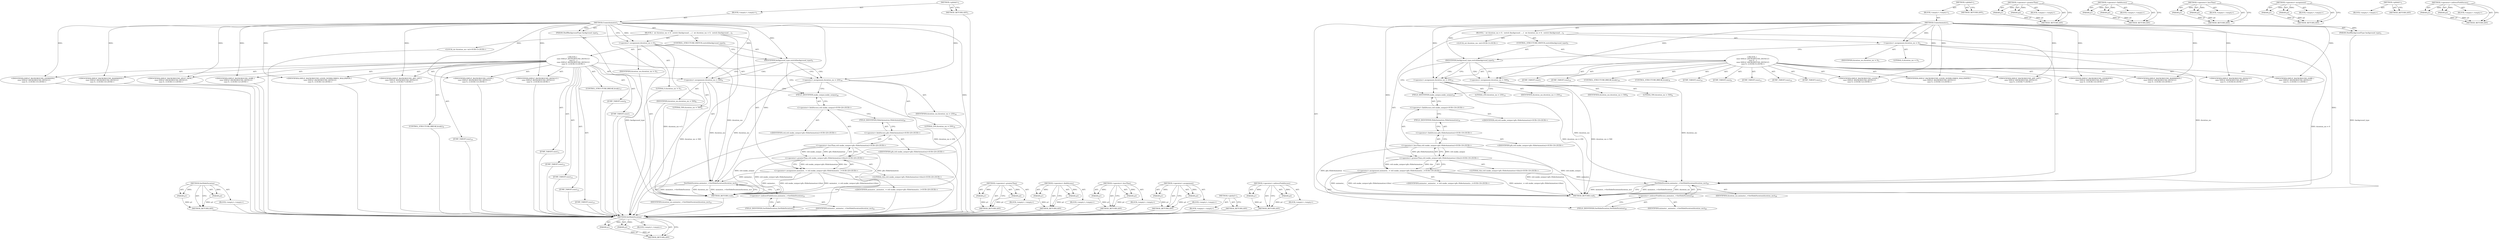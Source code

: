 digraph "&lt;operator&gt;.indirectFieldAccess" {
vulnerable_97 [label=<(METHOD,SetSlideDuration)>];
vulnerable_98 [label=<(PARAM,p1)>];
vulnerable_99 [label=<(PARAM,p2)>];
vulnerable_100 [label=<(BLOCK,&lt;empty&gt;,&lt;empty&gt;)>];
vulnerable_101 [label=<(METHOD_RETURN,ANY)>];
vulnerable_6 [label=<(METHOD,&lt;global&gt;)<SUB>1</SUB>>];
vulnerable_7 [label=<(BLOCK,&lt;empty&gt;,&lt;empty&gt;)<SUB>1</SUB>>];
vulnerable_8 [label=<(METHOD,CreateAnimator)<SUB>1</SUB>>];
vulnerable_9 [label=<(PARAM,ShelfBackgroundType background_type)<SUB>2</SUB>>];
vulnerable_10 [label=<(BLOCK,{
  int duration_ms = 0;

  switch (background_...,{
  int duration_ms = 0;

  switch (background_...)<SUB>2</SUB>>];
vulnerable_11 [label="<(LOCAL,int duration_ms: int)<SUB>3</SUB>>"];
vulnerable_12 [label=<(&lt;operator&gt;.assignment,duration_ms = 0)<SUB>3</SUB>>];
vulnerable_13 [label=<(IDENTIFIER,duration_ms,duration_ms = 0)<SUB>3</SUB>>];
vulnerable_14 [label=<(LITERAL,0,duration_ms = 0)<SUB>3</SUB>>];
vulnerable_15 [label=<(CONTROL_STRUCTURE,SWITCH,switch(background_type))<SUB>5</SUB>>];
vulnerable_16 [label=<(IDENTIFIER,background_type,switch(background_type))<SUB>5</SUB>>];
vulnerable_17 [label="<(BLOCK,{
    case SHELF_BACKGROUND_DEFAULT:
    case S...,{
    case SHELF_BACKGROUND_DEFAULT:
    case S...)<SUB>5</SUB>>"];
vulnerable_18 [label=<(JUMP_TARGET,case)<SUB>6</SUB>>];
vulnerable_19 [label="<(IDENTIFIER,SHELF_BACKGROUND_DEFAULT,{
    case SHELF_BACKGROUND_DEFAULT:
    case S...)<SUB>6</SUB>>"];
vulnerable_20 [label=<(JUMP_TARGET,case)<SUB>7</SUB>>];
vulnerable_21 [label="<(IDENTIFIER,SHELF_BACKGROUND_APP_LIST,{
    case SHELF_BACKGROUND_DEFAULT:
    case S...)<SUB>7</SUB>>"];
vulnerable_22 [label=<(&lt;operator&gt;.assignment,duration_ms = 500)<SUB>8</SUB>>];
vulnerable_23 [label=<(IDENTIFIER,duration_ms,duration_ms = 500)<SUB>8</SUB>>];
vulnerable_24 [label=<(LITERAL,500,duration_ms = 500)<SUB>8</SUB>>];
vulnerable_25 [label=<(CONTROL_STRUCTURE,BREAK,break;)<SUB>9</SUB>>];
vulnerable_26 [label=<(JUMP_TARGET,case)<SUB>10</SUB>>];
vulnerable_27 [label="<(IDENTIFIER,SHELF_BACKGROUND_MAXIMIZED,{
    case SHELF_BACKGROUND_DEFAULT:
    case S...)<SUB>10</SUB>>"];
vulnerable_28 [label=<(JUMP_TARGET,case)<SUB>11</SUB>>];
vulnerable_29 [label="<(IDENTIFIER,SHELF_BACKGROUND_SPLIT_VIEW,{
    case SHELF_BACKGROUND_DEFAULT:
    case S...)<SUB>11</SUB>>"];
vulnerable_30 [label=<(JUMP_TARGET,case)<SUB>12</SUB>>];
vulnerable_31 [label="<(IDENTIFIER,SHELF_BACKGROUND_OOBE,{
    case SHELF_BACKGROUND_DEFAULT:
    case S...)<SUB>12</SUB>>"];
vulnerable_32 [label=<(JUMP_TARGET,case)<SUB>13</SUB>>];
vulnerable_33 [label="<(IDENTIFIER,SHELF_BACKGROUND_LOGIN,{
    case SHELF_BACKGROUND_DEFAULT:
    case S...)<SUB>13</SUB>>"];
vulnerable_34 [label=<(JUMP_TARGET,case)<SUB>14</SUB>>];
vulnerable_35 [label="<(IDENTIFIER,SHELF_BACKGROUND_LOGIN_NONBLURRED_WALLPAPER,{
    case SHELF_BACKGROUND_DEFAULT:
    case S...)<SUB>14</SUB>>"];
vulnerable_36 [label=<(JUMP_TARGET,case)<SUB>15</SUB>>];
vulnerable_37 [label="<(IDENTIFIER,SHELF_BACKGROUND_OVERVIEW,{
    case SHELF_BACKGROUND_DEFAULT:
    case S...)<SUB>15</SUB>>"];
vulnerable_38 [label=<(&lt;operator&gt;.assignment,duration_ms = 250)<SUB>16</SUB>>];
vulnerable_39 [label=<(IDENTIFIER,duration_ms,duration_ms = 250)<SUB>16</SUB>>];
vulnerable_40 [label=<(LITERAL,250,duration_ms = 250)<SUB>16</SUB>>];
vulnerable_41 [label=<(CONTROL_STRUCTURE,BREAK,break;)<SUB>17</SUB>>];
vulnerable_42 [label="<(&lt;operator&gt;.assignment,animator_ = std::make_unique&lt;gfx::SlideAnimatio...)<SUB>20</SUB>>"];
vulnerable_43 [label="<(IDENTIFIER,animator_,animator_ = std::make_unique&lt;gfx::SlideAnimatio...)<SUB>20</SUB>>"];
vulnerable_44 [label="<(&lt;operator&gt;.greaterThan,std::make_unique&lt;gfx::SlideAnimation&gt;(this))<SUB>20</SUB>>"];
vulnerable_45 [label="<(&lt;operator&gt;.lessThan,std::make_unique&lt;gfx::SlideAnimation)<SUB>20</SUB>>"];
vulnerable_46 [label="<(&lt;operator&gt;.fieldAccess,std::make_unique)<SUB>20</SUB>>"];
vulnerable_47 [label="<(IDENTIFIER,std,std::make_unique&lt;gfx::SlideAnimation)<SUB>20</SUB>>"];
vulnerable_48 [label=<(FIELD_IDENTIFIER,make_unique,make_unique)<SUB>20</SUB>>];
vulnerable_49 [label="<(&lt;operator&gt;.fieldAccess,gfx::SlideAnimation)<SUB>20</SUB>>"];
vulnerable_50 [label="<(IDENTIFIER,gfx,std::make_unique&lt;gfx::SlideAnimation)<SUB>20</SUB>>"];
vulnerable_51 [label=<(FIELD_IDENTIFIER,SlideAnimation,SlideAnimation)<SUB>20</SUB>>];
vulnerable_52 [label="<(LITERAL,this,std::make_unique&lt;gfx::SlideAnimation&gt;(this))<SUB>20</SUB>>"];
vulnerable_53 [label=<(SetSlideDuration,animator_-&gt;SetSlideDuration(duration_ms))<SUB>21</SUB>>];
vulnerable_54 [label=<(&lt;operator&gt;.indirectFieldAccess,animator_-&gt;SetSlideDuration)<SUB>21</SUB>>];
vulnerable_55 [label=<(IDENTIFIER,animator_,animator_-&gt;SetSlideDuration(duration_ms))<SUB>21</SUB>>];
vulnerable_56 [label=<(FIELD_IDENTIFIER,SetSlideDuration,SetSlideDuration)<SUB>21</SUB>>];
vulnerable_57 [label=<(IDENTIFIER,duration_ms,animator_-&gt;SetSlideDuration(duration_ms))<SUB>21</SUB>>];
vulnerable_58 [label=<(METHOD_RETURN,void)<SUB>1</SUB>>];
vulnerable_60 [label=<(METHOD_RETURN,ANY)<SUB>1</SUB>>];
vulnerable_82 [label=<(METHOD,&lt;operator&gt;.greaterThan)>];
vulnerable_83 [label=<(PARAM,p1)>];
vulnerable_84 [label=<(PARAM,p2)>];
vulnerable_85 [label=<(BLOCK,&lt;empty&gt;,&lt;empty&gt;)>];
vulnerable_86 [label=<(METHOD_RETURN,ANY)>];
vulnerable_92 [label=<(METHOD,&lt;operator&gt;.fieldAccess)>];
vulnerable_93 [label=<(PARAM,p1)>];
vulnerable_94 [label=<(PARAM,p2)>];
vulnerable_95 [label=<(BLOCK,&lt;empty&gt;,&lt;empty&gt;)>];
vulnerable_96 [label=<(METHOD_RETURN,ANY)>];
vulnerable_87 [label=<(METHOD,&lt;operator&gt;.lessThan)>];
vulnerable_88 [label=<(PARAM,p1)>];
vulnerable_89 [label=<(PARAM,p2)>];
vulnerable_90 [label=<(BLOCK,&lt;empty&gt;,&lt;empty&gt;)>];
vulnerable_91 [label=<(METHOD_RETURN,ANY)>];
vulnerable_77 [label=<(METHOD,&lt;operator&gt;.assignment)>];
vulnerable_78 [label=<(PARAM,p1)>];
vulnerable_79 [label=<(PARAM,p2)>];
vulnerable_80 [label=<(BLOCK,&lt;empty&gt;,&lt;empty&gt;)>];
vulnerable_81 [label=<(METHOD_RETURN,ANY)>];
vulnerable_71 [label=<(METHOD,&lt;global&gt;)<SUB>1</SUB>>];
vulnerable_72 [label=<(BLOCK,&lt;empty&gt;,&lt;empty&gt;)>];
vulnerable_73 [label=<(METHOD_RETURN,ANY)>];
vulnerable_102 [label=<(METHOD,&lt;operator&gt;.indirectFieldAccess)>];
vulnerable_103 [label=<(PARAM,p1)>];
vulnerable_104 [label=<(PARAM,p2)>];
vulnerable_105 [label=<(BLOCK,&lt;empty&gt;,&lt;empty&gt;)>];
vulnerable_106 [label=<(METHOD_RETURN,ANY)>];
fixed_95 [label=<(METHOD,SetSlideDuration)>];
fixed_96 [label=<(PARAM,p1)>];
fixed_97 [label=<(PARAM,p2)>];
fixed_98 [label=<(BLOCK,&lt;empty&gt;,&lt;empty&gt;)>];
fixed_99 [label=<(METHOD_RETURN,ANY)>];
fixed_6 [label=<(METHOD,&lt;global&gt;)<SUB>1</SUB>>];
fixed_7 [label=<(BLOCK,&lt;empty&gt;,&lt;empty&gt;)<SUB>1</SUB>>];
fixed_8 [label=<(METHOD,CreateAnimator)<SUB>1</SUB>>];
fixed_9 [label=<(PARAM,ShelfBackgroundType background_type)<SUB>2</SUB>>];
fixed_10 [label=<(BLOCK,{
  int duration_ms = 0;

  switch (background_...,{
  int duration_ms = 0;

  switch (background_...)<SUB>2</SUB>>];
fixed_11 [label="<(LOCAL,int duration_ms: int)<SUB>3</SUB>>"];
fixed_12 [label=<(&lt;operator&gt;.assignment,duration_ms = 0)<SUB>3</SUB>>];
fixed_13 [label=<(IDENTIFIER,duration_ms,duration_ms = 0)<SUB>3</SUB>>];
fixed_14 [label=<(LITERAL,0,duration_ms = 0)<SUB>3</SUB>>];
fixed_15 [label=<(CONTROL_STRUCTURE,SWITCH,switch(background_type))<SUB>5</SUB>>];
fixed_16 [label=<(IDENTIFIER,background_type,switch(background_type))<SUB>5</SUB>>];
fixed_17 [label="<(BLOCK,{
    case SHELF_BACKGROUND_DEFAULT:
    case S...,{
    case SHELF_BACKGROUND_DEFAULT:
    case S...)<SUB>5</SUB>>"];
fixed_18 [label=<(JUMP_TARGET,case)<SUB>6</SUB>>];
fixed_19 [label="<(IDENTIFIER,SHELF_BACKGROUND_DEFAULT,{
    case SHELF_BACKGROUND_DEFAULT:
    case S...)<SUB>6</SUB>>"];
fixed_20 [label=<(JUMP_TARGET,case)<SUB>7</SUB>>];
fixed_21 [label="<(IDENTIFIER,SHELF_BACKGROUND_APP_LIST,{
    case SHELF_BACKGROUND_DEFAULT:
    case S...)<SUB>7</SUB>>"];
fixed_22 [label=<(&lt;operator&gt;.assignment,duration_ms = 500)<SUB>8</SUB>>];
fixed_23 [label=<(IDENTIFIER,duration_ms,duration_ms = 500)<SUB>8</SUB>>];
fixed_24 [label=<(LITERAL,500,duration_ms = 500)<SUB>8</SUB>>];
fixed_25 [label=<(CONTROL_STRUCTURE,BREAK,break;)<SUB>9</SUB>>];
fixed_26 [label=<(JUMP_TARGET,case)<SUB>10</SUB>>];
fixed_27 [label="<(IDENTIFIER,SHELF_BACKGROUND_MAXIMIZED,{
    case SHELF_BACKGROUND_DEFAULT:
    case S...)<SUB>10</SUB>>"];
fixed_28 [label=<(JUMP_TARGET,case)<SUB>11</SUB>>];
fixed_29 [label="<(IDENTIFIER,SHELF_BACKGROUND_OOBE,{
    case SHELF_BACKGROUND_DEFAULT:
    case S...)<SUB>11</SUB>>"];
fixed_30 [label=<(JUMP_TARGET,case)<SUB>12</SUB>>];
fixed_31 [label="<(IDENTIFIER,SHELF_BACKGROUND_LOGIN,{
    case SHELF_BACKGROUND_DEFAULT:
    case S...)<SUB>12</SUB>>"];
fixed_32 [label=<(JUMP_TARGET,case)<SUB>13</SUB>>];
fixed_33 [label="<(IDENTIFIER,SHELF_BACKGROUND_LOGIN_NONBLURRED_WALLPAPER,{
    case SHELF_BACKGROUND_DEFAULT:
    case S...)<SUB>13</SUB>>"];
fixed_34 [label=<(JUMP_TARGET,case)<SUB>14</SUB>>];
fixed_35 [label="<(IDENTIFIER,SHELF_BACKGROUND_OVERVIEW,{
    case SHELF_BACKGROUND_DEFAULT:
    case S...)<SUB>14</SUB>>"];
fixed_36 [label=<(&lt;operator&gt;.assignment,duration_ms = 250)<SUB>15</SUB>>];
fixed_37 [label=<(IDENTIFIER,duration_ms,duration_ms = 250)<SUB>15</SUB>>];
fixed_38 [label=<(LITERAL,250,duration_ms = 250)<SUB>15</SUB>>];
fixed_39 [label=<(CONTROL_STRUCTURE,BREAK,break;)<SUB>16</SUB>>];
fixed_40 [label="<(&lt;operator&gt;.assignment,animator_ = std::make_unique&lt;gfx::SlideAnimatio...)<SUB>19</SUB>>"];
fixed_41 [label="<(IDENTIFIER,animator_,animator_ = std::make_unique&lt;gfx::SlideAnimatio...)<SUB>19</SUB>>"];
fixed_42 [label="<(&lt;operator&gt;.greaterThan,std::make_unique&lt;gfx::SlideAnimation&gt;(this))<SUB>19</SUB>>"];
fixed_43 [label="<(&lt;operator&gt;.lessThan,std::make_unique&lt;gfx::SlideAnimation)<SUB>19</SUB>>"];
fixed_44 [label="<(&lt;operator&gt;.fieldAccess,std::make_unique)<SUB>19</SUB>>"];
fixed_45 [label="<(IDENTIFIER,std,std::make_unique&lt;gfx::SlideAnimation)<SUB>19</SUB>>"];
fixed_46 [label=<(FIELD_IDENTIFIER,make_unique,make_unique)<SUB>19</SUB>>];
fixed_47 [label="<(&lt;operator&gt;.fieldAccess,gfx::SlideAnimation)<SUB>19</SUB>>"];
fixed_48 [label="<(IDENTIFIER,gfx,std::make_unique&lt;gfx::SlideAnimation)<SUB>19</SUB>>"];
fixed_49 [label=<(FIELD_IDENTIFIER,SlideAnimation,SlideAnimation)<SUB>19</SUB>>];
fixed_50 [label="<(LITERAL,this,std::make_unique&lt;gfx::SlideAnimation&gt;(this))<SUB>19</SUB>>"];
fixed_51 [label=<(SetSlideDuration,animator_-&gt;SetSlideDuration(duration_ms))<SUB>20</SUB>>];
fixed_52 [label=<(&lt;operator&gt;.indirectFieldAccess,animator_-&gt;SetSlideDuration)<SUB>20</SUB>>];
fixed_53 [label=<(IDENTIFIER,animator_,animator_-&gt;SetSlideDuration(duration_ms))<SUB>20</SUB>>];
fixed_54 [label=<(FIELD_IDENTIFIER,SetSlideDuration,SetSlideDuration)<SUB>20</SUB>>];
fixed_55 [label=<(IDENTIFIER,duration_ms,animator_-&gt;SetSlideDuration(duration_ms))<SUB>20</SUB>>];
fixed_56 [label=<(METHOD_RETURN,void)<SUB>1</SUB>>];
fixed_58 [label=<(METHOD_RETURN,ANY)<SUB>1</SUB>>];
fixed_80 [label=<(METHOD,&lt;operator&gt;.greaterThan)>];
fixed_81 [label=<(PARAM,p1)>];
fixed_82 [label=<(PARAM,p2)>];
fixed_83 [label=<(BLOCK,&lt;empty&gt;,&lt;empty&gt;)>];
fixed_84 [label=<(METHOD_RETURN,ANY)>];
fixed_90 [label=<(METHOD,&lt;operator&gt;.fieldAccess)>];
fixed_91 [label=<(PARAM,p1)>];
fixed_92 [label=<(PARAM,p2)>];
fixed_93 [label=<(BLOCK,&lt;empty&gt;,&lt;empty&gt;)>];
fixed_94 [label=<(METHOD_RETURN,ANY)>];
fixed_85 [label=<(METHOD,&lt;operator&gt;.lessThan)>];
fixed_86 [label=<(PARAM,p1)>];
fixed_87 [label=<(PARAM,p2)>];
fixed_88 [label=<(BLOCK,&lt;empty&gt;,&lt;empty&gt;)>];
fixed_89 [label=<(METHOD_RETURN,ANY)>];
fixed_75 [label=<(METHOD,&lt;operator&gt;.assignment)>];
fixed_76 [label=<(PARAM,p1)>];
fixed_77 [label=<(PARAM,p2)>];
fixed_78 [label=<(BLOCK,&lt;empty&gt;,&lt;empty&gt;)>];
fixed_79 [label=<(METHOD_RETURN,ANY)>];
fixed_69 [label=<(METHOD,&lt;global&gt;)<SUB>1</SUB>>];
fixed_70 [label=<(BLOCK,&lt;empty&gt;,&lt;empty&gt;)>];
fixed_71 [label=<(METHOD_RETURN,ANY)>];
fixed_100 [label=<(METHOD,&lt;operator&gt;.indirectFieldAccess)>];
fixed_101 [label=<(PARAM,p1)>];
fixed_102 [label=<(PARAM,p2)>];
fixed_103 [label=<(BLOCK,&lt;empty&gt;,&lt;empty&gt;)>];
fixed_104 [label=<(METHOD_RETURN,ANY)>];
vulnerable_97 -> vulnerable_98  [key=0, label="AST: "];
vulnerable_97 -> vulnerable_98  [key=1, label="DDG: "];
vulnerable_97 -> vulnerable_100  [key=0, label="AST: "];
vulnerable_97 -> vulnerable_99  [key=0, label="AST: "];
vulnerable_97 -> vulnerable_99  [key=1, label="DDG: "];
vulnerable_97 -> vulnerable_101  [key=0, label="AST: "];
vulnerable_97 -> vulnerable_101  [key=1, label="CFG: "];
vulnerable_98 -> vulnerable_101  [key=0, label="DDG: p1"];
vulnerable_99 -> vulnerable_101  [key=0, label="DDG: p2"];
vulnerable_100 -> fixed_95  [key=0];
vulnerable_101 -> fixed_95  [key=0];
vulnerable_6 -> vulnerable_7  [key=0, label="AST: "];
vulnerable_6 -> vulnerable_60  [key=0, label="AST: "];
vulnerable_6 -> vulnerable_60  [key=1, label="CFG: "];
vulnerable_7 -> vulnerable_8  [key=0, label="AST: "];
vulnerable_8 -> vulnerable_9  [key=0, label="AST: "];
vulnerable_8 -> vulnerable_9  [key=1, label="DDG: "];
vulnerable_8 -> vulnerable_10  [key=0, label="AST: "];
vulnerable_8 -> vulnerable_58  [key=0, label="AST: "];
vulnerable_8 -> vulnerable_12  [key=0, label="CFG: "];
vulnerable_8 -> vulnerable_12  [key=1, label="DDG: "];
vulnerable_8 -> vulnerable_16  [key=0, label="DDG: "];
vulnerable_8 -> vulnerable_53  [key=0, label="DDG: "];
vulnerable_8 -> vulnerable_19  [key=0, label="DDG: "];
vulnerable_8 -> vulnerable_21  [key=0, label="DDG: "];
vulnerable_8 -> vulnerable_22  [key=0, label="DDG: "];
vulnerable_8 -> vulnerable_27  [key=0, label="DDG: "];
vulnerable_8 -> vulnerable_29  [key=0, label="DDG: "];
vulnerable_8 -> vulnerable_31  [key=0, label="DDG: "];
vulnerable_8 -> vulnerable_33  [key=0, label="DDG: "];
vulnerable_8 -> vulnerable_35  [key=0, label="DDG: "];
vulnerable_8 -> vulnerable_37  [key=0, label="DDG: "];
vulnerable_8 -> vulnerable_38  [key=0, label="DDG: "];
vulnerable_8 -> vulnerable_44  [key=0, label="DDG: "];
vulnerable_9 -> vulnerable_58  [key=0, label="DDG: background_type"];
vulnerable_10 -> vulnerable_11  [key=0, label="AST: "];
vulnerable_10 -> vulnerable_12  [key=0, label="AST: "];
vulnerable_10 -> vulnerable_15  [key=0, label="AST: "];
vulnerable_10 -> vulnerable_42  [key=0, label="AST: "];
vulnerable_10 -> vulnerable_53  [key=0, label="AST: "];
vulnerable_11 -> fixed_95  [key=0];
vulnerable_12 -> vulnerable_13  [key=0, label="AST: "];
vulnerable_12 -> vulnerable_14  [key=0, label="AST: "];
vulnerable_12 -> vulnerable_16  [key=0, label="CFG: "];
vulnerable_12 -> vulnerable_58  [key=0, label="DDG: duration_ms = 0"];
vulnerable_12 -> vulnerable_53  [key=0, label="DDG: duration_ms"];
vulnerable_13 -> fixed_95  [key=0];
vulnerable_14 -> fixed_95  [key=0];
vulnerable_15 -> vulnerable_16  [key=0, label="AST: "];
vulnerable_15 -> vulnerable_17  [key=0, label="AST: "];
vulnerable_16 -> vulnerable_22  [key=0, label="CFG: "];
vulnerable_16 -> vulnerable_22  [key=1, label="CDG: "];
vulnerable_16 -> vulnerable_38  [key=0, label="CFG: "];
vulnerable_16 -> vulnerable_38  [key=1, label="CDG: "];
vulnerable_16 -> vulnerable_48  [key=0, label="CFG: "];
vulnerable_17 -> vulnerable_18  [key=0, label="AST: "];
vulnerable_17 -> vulnerable_19  [key=0, label="AST: "];
vulnerable_17 -> vulnerable_20  [key=0, label="AST: "];
vulnerable_17 -> vulnerable_21  [key=0, label="AST: "];
vulnerable_17 -> vulnerable_22  [key=0, label="AST: "];
vulnerable_17 -> vulnerable_25  [key=0, label="AST: "];
vulnerable_17 -> vulnerable_26  [key=0, label="AST: "];
vulnerable_17 -> vulnerable_27  [key=0, label="AST: "];
vulnerable_17 -> vulnerable_28  [key=0, label="AST: "];
vulnerable_17 -> vulnerable_29  [key=0, label="AST: "];
vulnerable_17 -> vulnerable_30  [key=0, label="AST: "];
vulnerable_17 -> vulnerable_31  [key=0, label="AST: "];
vulnerable_17 -> vulnerable_32  [key=0, label="AST: "];
vulnerable_17 -> vulnerable_33  [key=0, label="AST: "];
vulnerable_17 -> vulnerable_34  [key=0, label="AST: "];
vulnerable_17 -> vulnerable_35  [key=0, label="AST: "];
vulnerable_17 -> vulnerable_36  [key=0, label="AST: "];
vulnerable_17 -> vulnerable_37  [key=0, label="AST: "];
vulnerable_17 -> vulnerable_38  [key=0, label="AST: "];
vulnerable_17 -> vulnerable_41  [key=0, label="AST: "];
vulnerable_18 -> fixed_95  [key=0];
vulnerable_19 -> fixed_95  [key=0];
vulnerable_20 -> fixed_95  [key=0];
vulnerable_21 -> fixed_95  [key=0];
vulnerable_22 -> vulnerable_23  [key=0, label="AST: "];
vulnerable_22 -> vulnerable_24  [key=0, label="AST: "];
vulnerable_22 -> vulnerable_48  [key=0, label="CFG: "];
vulnerable_22 -> vulnerable_58  [key=0, label="DDG: duration_ms = 500"];
vulnerable_22 -> vulnerable_53  [key=0, label="DDG: duration_ms"];
vulnerable_23 -> fixed_95  [key=0];
vulnerable_24 -> fixed_95  [key=0];
vulnerable_25 -> fixed_95  [key=0];
vulnerable_26 -> fixed_95  [key=0];
vulnerable_27 -> fixed_95  [key=0];
vulnerable_28 -> fixed_95  [key=0];
vulnerable_29 -> fixed_95  [key=0];
vulnerable_30 -> fixed_95  [key=0];
vulnerable_31 -> fixed_95  [key=0];
vulnerable_32 -> fixed_95  [key=0];
vulnerable_33 -> fixed_95  [key=0];
vulnerable_34 -> fixed_95  [key=0];
vulnerable_35 -> fixed_95  [key=0];
vulnerable_36 -> fixed_95  [key=0];
vulnerable_37 -> fixed_95  [key=0];
vulnerable_38 -> vulnerable_39  [key=0, label="AST: "];
vulnerable_38 -> vulnerable_40  [key=0, label="AST: "];
vulnerable_38 -> vulnerable_48  [key=0, label="CFG: "];
vulnerable_38 -> vulnerable_58  [key=0, label="DDG: duration_ms = 250"];
vulnerable_38 -> vulnerable_53  [key=0, label="DDG: duration_ms"];
vulnerable_39 -> fixed_95  [key=0];
vulnerable_40 -> fixed_95  [key=0];
vulnerable_41 -> fixed_95  [key=0];
vulnerable_42 -> vulnerable_43  [key=0, label="AST: "];
vulnerable_42 -> vulnerable_44  [key=0, label="AST: "];
vulnerable_42 -> vulnerable_56  [key=0, label="CFG: "];
vulnerable_42 -> vulnerable_58  [key=0, label="DDG: animator_"];
vulnerable_42 -> vulnerable_58  [key=1, label="DDG: std::make_unique&lt;gfx::SlideAnimation&gt;(this)"];
vulnerable_42 -> vulnerable_58  [key=2, label="DDG: animator_ = std::make_unique&lt;gfx::SlideAnimation&gt;(this)"];
vulnerable_42 -> vulnerable_53  [key=0, label="DDG: animator_"];
vulnerable_43 -> fixed_95  [key=0];
vulnerable_44 -> vulnerable_45  [key=0, label="AST: "];
vulnerable_44 -> vulnerable_52  [key=0, label="AST: "];
vulnerable_44 -> vulnerable_42  [key=0, label="CFG: "];
vulnerable_44 -> vulnerable_42  [key=1, label="DDG: std::make_unique&lt;gfx::SlideAnimation"];
vulnerable_44 -> vulnerable_42  [key=2, label="DDG: this"];
vulnerable_44 -> vulnerable_58  [key=0, label="DDG: std::make_unique&lt;gfx::SlideAnimation"];
vulnerable_45 -> vulnerable_46  [key=0, label="AST: "];
vulnerable_45 -> vulnerable_49  [key=0, label="AST: "];
vulnerable_45 -> vulnerable_44  [key=0, label="CFG: "];
vulnerable_45 -> vulnerable_44  [key=1, label="DDG: std::make_unique"];
vulnerable_45 -> vulnerable_44  [key=2, label="DDG: gfx::SlideAnimation"];
vulnerable_45 -> vulnerable_58  [key=0, label="DDG: std::make_unique"];
vulnerable_45 -> vulnerable_58  [key=1, label="DDG: gfx::SlideAnimation"];
vulnerable_46 -> vulnerable_47  [key=0, label="AST: "];
vulnerable_46 -> vulnerable_48  [key=0, label="AST: "];
vulnerable_46 -> vulnerable_51  [key=0, label="CFG: "];
vulnerable_47 -> fixed_95  [key=0];
vulnerable_48 -> vulnerable_46  [key=0, label="CFG: "];
vulnerable_49 -> vulnerable_50  [key=0, label="AST: "];
vulnerable_49 -> vulnerable_51  [key=0, label="AST: "];
vulnerable_49 -> vulnerable_45  [key=0, label="CFG: "];
vulnerable_50 -> fixed_95  [key=0];
vulnerable_51 -> vulnerable_49  [key=0, label="CFG: "];
vulnerable_52 -> fixed_95  [key=0];
vulnerable_53 -> vulnerable_54  [key=0, label="AST: "];
vulnerable_53 -> vulnerable_57  [key=0, label="AST: "];
vulnerable_53 -> vulnerable_58  [key=0, label="CFG: "];
vulnerable_53 -> vulnerable_58  [key=1, label="DDG: animator_-&gt;SetSlideDuration"];
vulnerable_53 -> vulnerable_58  [key=2, label="DDG: duration_ms"];
vulnerable_53 -> vulnerable_58  [key=3, label="DDG: animator_-&gt;SetSlideDuration(duration_ms)"];
vulnerable_54 -> vulnerable_55  [key=0, label="AST: "];
vulnerable_54 -> vulnerable_56  [key=0, label="AST: "];
vulnerable_54 -> vulnerable_53  [key=0, label="CFG: "];
vulnerable_55 -> fixed_95  [key=0];
vulnerable_56 -> vulnerable_54  [key=0, label="CFG: "];
vulnerable_57 -> fixed_95  [key=0];
vulnerable_58 -> fixed_95  [key=0];
vulnerable_60 -> fixed_95  [key=0];
vulnerable_82 -> vulnerable_83  [key=0, label="AST: "];
vulnerable_82 -> vulnerable_83  [key=1, label="DDG: "];
vulnerable_82 -> vulnerable_85  [key=0, label="AST: "];
vulnerable_82 -> vulnerable_84  [key=0, label="AST: "];
vulnerable_82 -> vulnerable_84  [key=1, label="DDG: "];
vulnerable_82 -> vulnerable_86  [key=0, label="AST: "];
vulnerable_82 -> vulnerable_86  [key=1, label="CFG: "];
vulnerable_83 -> vulnerable_86  [key=0, label="DDG: p1"];
vulnerable_84 -> vulnerable_86  [key=0, label="DDG: p2"];
vulnerable_85 -> fixed_95  [key=0];
vulnerable_86 -> fixed_95  [key=0];
vulnerable_92 -> vulnerable_93  [key=0, label="AST: "];
vulnerable_92 -> vulnerable_93  [key=1, label="DDG: "];
vulnerable_92 -> vulnerable_95  [key=0, label="AST: "];
vulnerable_92 -> vulnerable_94  [key=0, label="AST: "];
vulnerable_92 -> vulnerable_94  [key=1, label="DDG: "];
vulnerable_92 -> vulnerable_96  [key=0, label="AST: "];
vulnerable_92 -> vulnerable_96  [key=1, label="CFG: "];
vulnerable_93 -> vulnerable_96  [key=0, label="DDG: p1"];
vulnerable_94 -> vulnerable_96  [key=0, label="DDG: p2"];
vulnerable_95 -> fixed_95  [key=0];
vulnerable_96 -> fixed_95  [key=0];
vulnerable_87 -> vulnerable_88  [key=0, label="AST: "];
vulnerable_87 -> vulnerable_88  [key=1, label="DDG: "];
vulnerable_87 -> vulnerable_90  [key=0, label="AST: "];
vulnerable_87 -> vulnerable_89  [key=0, label="AST: "];
vulnerable_87 -> vulnerable_89  [key=1, label="DDG: "];
vulnerable_87 -> vulnerable_91  [key=0, label="AST: "];
vulnerable_87 -> vulnerable_91  [key=1, label="CFG: "];
vulnerable_88 -> vulnerable_91  [key=0, label="DDG: p1"];
vulnerable_89 -> vulnerable_91  [key=0, label="DDG: p2"];
vulnerable_90 -> fixed_95  [key=0];
vulnerable_91 -> fixed_95  [key=0];
vulnerable_77 -> vulnerable_78  [key=0, label="AST: "];
vulnerable_77 -> vulnerable_78  [key=1, label="DDG: "];
vulnerable_77 -> vulnerable_80  [key=0, label="AST: "];
vulnerable_77 -> vulnerable_79  [key=0, label="AST: "];
vulnerable_77 -> vulnerable_79  [key=1, label="DDG: "];
vulnerable_77 -> vulnerable_81  [key=0, label="AST: "];
vulnerable_77 -> vulnerable_81  [key=1, label="CFG: "];
vulnerable_78 -> vulnerable_81  [key=0, label="DDG: p1"];
vulnerable_79 -> vulnerable_81  [key=0, label="DDG: p2"];
vulnerable_80 -> fixed_95  [key=0];
vulnerable_81 -> fixed_95  [key=0];
vulnerable_71 -> vulnerable_72  [key=0, label="AST: "];
vulnerable_71 -> vulnerable_73  [key=0, label="AST: "];
vulnerable_71 -> vulnerable_73  [key=1, label="CFG: "];
vulnerable_72 -> fixed_95  [key=0];
vulnerable_73 -> fixed_95  [key=0];
vulnerable_102 -> vulnerable_103  [key=0, label="AST: "];
vulnerable_102 -> vulnerable_103  [key=1, label="DDG: "];
vulnerable_102 -> vulnerable_105  [key=0, label="AST: "];
vulnerable_102 -> vulnerable_104  [key=0, label="AST: "];
vulnerable_102 -> vulnerable_104  [key=1, label="DDG: "];
vulnerable_102 -> vulnerable_106  [key=0, label="AST: "];
vulnerable_102 -> vulnerable_106  [key=1, label="CFG: "];
vulnerable_103 -> vulnerable_106  [key=0, label="DDG: p1"];
vulnerable_104 -> vulnerable_106  [key=0, label="DDG: p2"];
vulnerable_105 -> fixed_95  [key=0];
vulnerable_106 -> fixed_95  [key=0];
fixed_95 -> fixed_96  [key=0, label="AST: "];
fixed_95 -> fixed_96  [key=1, label="DDG: "];
fixed_95 -> fixed_98  [key=0, label="AST: "];
fixed_95 -> fixed_97  [key=0, label="AST: "];
fixed_95 -> fixed_97  [key=1, label="DDG: "];
fixed_95 -> fixed_99  [key=0, label="AST: "];
fixed_95 -> fixed_99  [key=1, label="CFG: "];
fixed_96 -> fixed_99  [key=0, label="DDG: p1"];
fixed_97 -> fixed_99  [key=0, label="DDG: p2"];
fixed_6 -> fixed_7  [key=0, label="AST: "];
fixed_6 -> fixed_58  [key=0, label="AST: "];
fixed_6 -> fixed_58  [key=1, label="CFG: "];
fixed_7 -> fixed_8  [key=0, label="AST: "];
fixed_8 -> fixed_9  [key=0, label="AST: "];
fixed_8 -> fixed_9  [key=1, label="DDG: "];
fixed_8 -> fixed_10  [key=0, label="AST: "];
fixed_8 -> fixed_56  [key=0, label="AST: "];
fixed_8 -> fixed_12  [key=0, label="CFG: "];
fixed_8 -> fixed_12  [key=1, label="DDG: "];
fixed_8 -> fixed_16  [key=0, label="DDG: "];
fixed_8 -> fixed_51  [key=0, label="DDG: "];
fixed_8 -> fixed_19  [key=0, label="DDG: "];
fixed_8 -> fixed_21  [key=0, label="DDG: "];
fixed_8 -> fixed_22  [key=0, label="DDG: "];
fixed_8 -> fixed_27  [key=0, label="DDG: "];
fixed_8 -> fixed_29  [key=0, label="DDG: "];
fixed_8 -> fixed_31  [key=0, label="DDG: "];
fixed_8 -> fixed_33  [key=0, label="DDG: "];
fixed_8 -> fixed_35  [key=0, label="DDG: "];
fixed_8 -> fixed_36  [key=0, label="DDG: "];
fixed_8 -> fixed_42  [key=0, label="DDG: "];
fixed_9 -> fixed_56  [key=0, label="DDG: background_type"];
fixed_10 -> fixed_11  [key=0, label="AST: "];
fixed_10 -> fixed_12  [key=0, label="AST: "];
fixed_10 -> fixed_15  [key=0, label="AST: "];
fixed_10 -> fixed_40  [key=0, label="AST: "];
fixed_10 -> fixed_51  [key=0, label="AST: "];
fixed_12 -> fixed_13  [key=0, label="AST: "];
fixed_12 -> fixed_14  [key=0, label="AST: "];
fixed_12 -> fixed_16  [key=0, label="CFG: "];
fixed_12 -> fixed_56  [key=0, label="DDG: duration_ms = 0"];
fixed_12 -> fixed_51  [key=0, label="DDG: duration_ms"];
fixed_15 -> fixed_16  [key=0, label="AST: "];
fixed_15 -> fixed_17  [key=0, label="AST: "];
fixed_16 -> fixed_22  [key=0, label="CFG: "];
fixed_16 -> fixed_22  [key=1, label="CDG: "];
fixed_16 -> fixed_36  [key=0, label="CFG: "];
fixed_16 -> fixed_36  [key=1, label="CDG: "];
fixed_16 -> fixed_46  [key=0, label="CFG: "];
fixed_17 -> fixed_18  [key=0, label="AST: "];
fixed_17 -> fixed_19  [key=0, label="AST: "];
fixed_17 -> fixed_20  [key=0, label="AST: "];
fixed_17 -> fixed_21  [key=0, label="AST: "];
fixed_17 -> fixed_22  [key=0, label="AST: "];
fixed_17 -> fixed_25  [key=0, label="AST: "];
fixed_17 -> fixed_26  [key=0, label="AST: "];
fixed_17 -> fixed_27  [key=0, label="AST: "];
fixed_17 -> fixed_28  [key=0, label="AST: "];
fixed_17 -> fixed_29  [key=0, label="AST: "];
fixed_17 -> fixed_30  [key=0, label="AST: "];
fixed_17 -> fixed_31  [key=0, label="AST: "];
fixed_17 -> fixed_32  [key=0, label="AST: "];
fixed_17 -> fixed_33  [key=0, label="AST: "];
fixed_17 -> fixed_34  [key=0, label="AST: "];
fixed_17 -> fixed_35  [key=0, label="AST: "];
fixed_17 -> fixed_36  [key=0, label="AST: "];
fixed_17 -> fixed_39  [key=0, label="AST: "];
fixed_22 -> fixed_23  [key=0, label="AST: "];
fixed_22 -> fixed_24  [key=0, label="AST: "];
fixed_22 -> fixed_46  [key=0, label="CFG: "];
fixed_22 -> fixed_56  [key=0, label="DDG: duration_ms = 500"];
fixed_22 -> fixed_51  [key=0, label="DDG: duration_ms"];
fixed_36 -> fixed_37  [key=0, label="AST: "];
fixed_36 -> fixed_38  [key=0, label="AST: "];
fixed_36 -> fixed_46  [key=0, label="CFG: "];
fixed_36 -> fixed_56  [key=0, label="DDG: duration_ms = 250"];
fixed_36 -> fixed_51  [key=0, label="DDG: duration_ms"];
fixed_40 -> fixed_41  [key=0, label="AST: "];
fixed_40 -> fixed_42  [key=0, label="AST: "];
fixed_40 -> fixed_54  [key=0, label="CFG: "];
fixed_40 -> fixed_56  [key=0, label="DDG: animator_"];
fixed_40 -> fixed_56  [key=1, label="DDG: std::make_unique&lt;gfx::SlideAnimation&gt;(this)"];
fixed_40 -> fixed_56  [key=2, label="DDG: animator_ = std::make_unique&lt;gfx::SlideAnimation&gt;(this)"];
fixed_40 -> fixed_51  [key=0, label="DDG: animator_"];
fixed_42 -> fixed_43  [key=0, label="AST: "];
fixed_42 -> fixed_50  [key=0, label="AST: "];
fixed_42 -> fixed_40  [key=0, label="CFG: "];
fixed_42 -> fixed_40  [key=1, label="DDG: std::make_unique&lt;gfx::SlideAnimation"];
fixed_42 -> fixed_40  [key=2, label="DDG: this"];
fixed_42 -> fixed_56  [key=0, label="DDG: std::make_unique&lt;gfx::SlideAnimation"];
fixed_43 -> fixed_44  [key=0, label="AST: "];
fixed_43 -> fixed_47  [key=0, label="AST: "];
fixed_43 -> fixed_42  [key=0, label="CFG: "];
fixed_43 -> fixed_42  [key=1, label="DDG: std::make_unique"];
fixed_43 -> fixed_42  [key=2, label="DDG: gfx::SlideAnimation"];
fixed_43 -> fixed_56  [key=0, label="DDG: std::make_unique"];
fixed_43 -> fixed_56  [key=1, label="DDG: gfx::SlideAnimation"];
fixed_44 -> fixed_45  [key=0, label="AST: "];
fixed_44 -> fixed_46  [key=0, label="AST: "];
fixed_44 -> fixed_49  [key=0, label="CFG: "];
fixed_46 -> fixed_44  [key=0, label="CFG: "];
fixed_47 -> fixed_48  [key=0, label="AST: "];
fixed_47 -> fixed_49  [key=0, label="AST: "];
fixed_47 -> fixed_43  [key=0, label="CFG: "];
fixed_49 -> fixed_47  [key=0, label="CFG: "];
fixed_51 -> fixed_52  [key=0, label="AST: "];
fixed_51 -> fixed_55  [key=0, label="AST: "];
fixed_51 -> fixed_56  [key=0, label="CFG: "];
fixed_51 -> fixed_56  [key=1, label="DDG: animator_-&gt;SetSlideDuration"];
fixed_51 -> fixed_56  [key=2, label="DDG: duration_ms"];
fixed_51 -> fixed_56  [key=3, label="DDG: animator_-&gt;SetSlideDuration(duration_ms)"];
fixed_52 -> fixed_53  [key=0, label="AST: "];
fixed_52 -> fixed_54  [key=0, label="AST: "];
fixed_52 -> fixed_51  [key=0, label="CFG: "];
fixed_54 -> fixed_52  [key=0, label="CFG: "];
fixed_80 -> fixed_81  [key=0, label="AST: "];
fixed_80 -> fixed_81  [key=1, label="DDG: "];
fixed_80 -> fixed_83  [key=0, label="AST: "];
fixed_80 -> fixed_82  [key=0, label="AST: "];
fixed_80 -> fixed_82  [key=1, label="DDG: "];
fixed_80 -> fixed_84  [key=0, label="AST: "];
fixed_80 -> fixed_84  [key=1, label="CFG: "];
fixed_81 -> fixed_84  [key=0, label="DDG: p1"];
fixed_82 -> fixed_84  [key=0, label="DDG: p2"];
fixed_90 -> fixed_91  [key=0, label="AST: "];
fixed_90 -> fixed_91  [key=1, label="DDG: "];
fixed_90 -> fixed_93  [key=0, label="AST: "];
fixed_90 -> fixed_92  [key=0, label="AST: "];
fixed_90 -> fixed_92  [key=1, label="DDG: "];
fixed_90 -> fixed_94  [key=0, label="AST: "];
fixed_90 -> fixed_94  [key=1, label="CFG: "];
fixed_91 -> fixed_94  [key=0, label="DDG: p1"];
fixed_92 -> fixed_94  [key=0, label="DDG: p2"];
fixed_85 -> fixed_86  [key=0, label="AST: "];
fixed_85 -> fixed_86  [key=1, label="DDG: "];
fixed_85 -> fixed_88  [key=0, label="AST: "];
fixed_85 -> fixed_87  [key=0, label="AST: "];
fixed_85 -> fixed_87  [key=1, label="DDG: "];
fixed_85 -> fixed_89  [key=0, label="AST: "];
fixed_85 -> fixed_89  [key=1, label="CFG: "];
fixed_86 -> fixed_89  [key=0, label="DDG: p1"];
fixed_87 -> fixed_89  [key=0, label="DDG: p2"];
fixed_75 -> fixed_76  [key=0, label="AST: "];
fixed_75 -> fixed_76  [key=1, label="DDG: "];
fixed_75 -> fixed_78  [key=0, label="AST: "];
fixed_75 -> fixed_77  [key=0, label="AST: "];
fixed_75 -> fixed_77  [key=1, label="DDG: "];
fixed_75 -> fixed_79  [key=0, label="AST: "];
fixed_75 -> fixed_79  [key=1, label="CFG: "];
fixed_76 -> fixed_79  [key=0, label="DDG: p1"];
fixed_77 -> fixed_79  [key=0, label="DDG: p2"];
fixed_69 -> fixed_70  [key=0, label="AST: "];
fixed_69 -> fixed_71  [key=0, label="AST: "];
fixed_69 -> fixed_71  [key=1, label="CFG: "];
fixed_100 -> fixed_101  [key=0, label="AST: "];
fixed_100 -> fixed_101  [key=1, label="DDG: "];
fixed_100 -> fixed_103  [key=0, label="AST: "];
fixed_100 -> fixed_102  [key=0, label="AST: "];
fixed_100 -> fixed_102  [key=1, label="DDG: "];
fixed_100 -> fixed_104  [key=0, label="AST: "];
fixed_100 -> fixed_104  [key=1, label="CFG: "];
fixed_101 -> fixed_104  [key=0, label="DDG: p1"];
fixed_102 -> fixed_104  [key=0, label="DDG: p2"];
}
